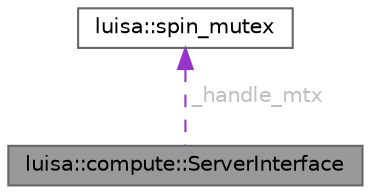 digraph "luisa::compute::ServerInterface"
{
 // LATEX_PDF_SIZE
  bgcolor="transparent";
  edge [fontname=Helvetica,fontsize=10,labelfontname=Helvetica,labelfontsize=10];
  node [fontname=Helvetica,fontsize=10,shape=box,height=0.2,width=0.4];
  Node1 [id="Node000001",label="luisa::compute::ServerInterface",height=0.2,width=0.4,color="gray40", fillcolor="grey60", style="filled", fontcolor="black",tooltip=" "];
  Node2 -> Node1 [id="edge1_Node000001_Node000002",dir="back",color="darkorchid3",style="dashed",tooltip=" ",label=" _handle_mtx",fontcolor="grey" ];
  Node2 [id="Node000002",label="luisa::spin_mutex",height=0.2,width=0.4,color="gray40", fillcolor="white", style="filled",URL="$classluisa_1_1spin__mutex.html",tooltip=" "];
}
